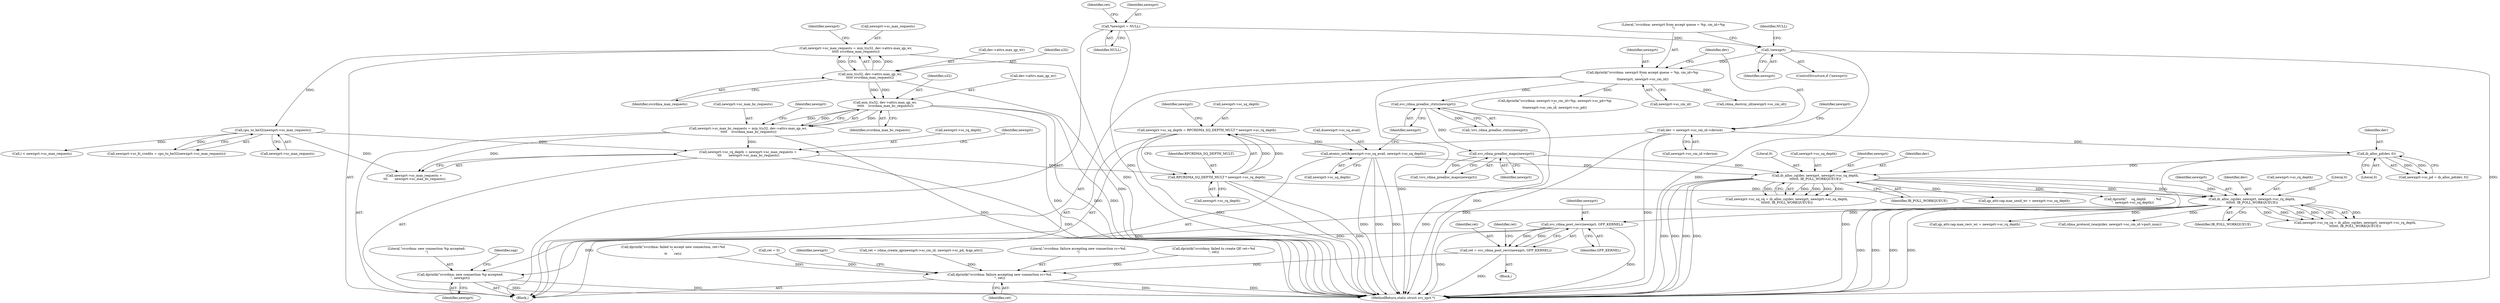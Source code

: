 digraph "0_linux_c70422f760c120480fee4de6c38804c72aa26bc1_44@API" {
"1000598" [label="(Call,svc_rdma_post_recv(newxprt, GFP_KERNEL))"];
"1000358" [label="(Call,ib_alloc_cq(dev, newxprt, newxprt->sc_rq_depth,\n\t\t\t\t\t0, IB_POLL_WORKQUEUE))"];
"1000337" [label="(Call,ib_alloc_cq(dev, newxprt, newxprt->sc_sq_depth,\n\t\t\t\t\t0, IB_POLL_WORKQUEUE))"];
"1000321" [label="(Call,ib_alloc_pd(dev, 0))"];
"1000184" [label="(Call,dev = newxprt->sc_cm_id->device)"];
"1000290" [label="(Call,svc_rdma_prealloc_maps(newxprt))"];
"1000285" [label="(Call,svc_rdma_prealloc_ctxts(newxprt))"];
"1000178" [label="(Call,dprintk(\"svcrdma: newxprt from accept queue = %p, cm_id=%p\n\",\n \t\tnewxprt, newxprt->sc_cm_id))"];
"1000174" [label="(Call,!newxprt)"];
"1000116" [label="(Call,*newxprt = NULL)"];
"1000275" [label="(Call,atomic_set(&newxprt->sc_sq_avail, newxprt->sc_sq_depth))"];
"1000266" [label="(Call,newxprt->sc_sq_depth = RPCRDMA_SQ_DEPTH_MULT * newxprt->sc_rq_depth)"];
"1000270" [label="(Call,RPCRDMA_SQ_DEPTH_MULT * newxprt->sc_rq_depth)"];
"1000255" [label="(Call,newxprt->sc_rq_depth = newxprt->sc_max_requests +\n \t\t\t       newxprt->sc_max_bc_requests)"];
"1000239" [label="(Call,cpu_to_be32(newxprt->sc_max_requests))"];
"1000223" [label="(Call,newxprt->sc_max_requests = min_t(u32, dev->attrs.max_qp_wr,\n\t\t\t\t\t svcrdma_max_requests))"];
"1000227" [label="(Call,min_t(u32, dev->attrs.max_qp_wr,\n\t\t\t\t\t svcrdma_max_requests))"];
"1000243" [label="(Call,newxprt->sc_max_bc_requests = min_t(u32, dev->attrs.max_qp_wr,\n \t\t\t\t\t    svcrdma_max_bc_requests))"];
"1000247" [label="(Call,min_t(u32, dev->attrs.max_qp_wr,\n \t\t\t\t\t    svcrdma_max_bc_requests))"];
"1000596" [label="(Call,ret = svc_rdma_post_recv(newxprt, GFP_KERNEL))"];
"1000764" [label="(Call,dprintk(\"svcrdma: failure accepting new connection rc=%d.\n\", ret))"];
"1000692" [label="(Call,dprintk(\"svcrdma: new connection %p accepted:\n\", newxprt))"];
"1000175" [label="(Identifier,newxprt)"];
"1000180" [label="(Identifier,newxprt)"];
"1000454" [label="(Call,dprintk(\"svcrdma: newxprt->sc_cm_id=%p, newxprt->sc_pd=%p\n\",\n\t\tnewxprt->sc_cm_id, newxprt->sc_pd))"];
"1000765" [label="(Literal,\"svcrdma: failure accepting new connection rc=%d.\n\")"];
"1000177" [label="(Identifier,NULL)"];
"1000235" [label="(Call,newxprt->sc_fc_credits = cpu_to_be32(newxprt->sc_max_requests))"];
"1000247" [label="(Call,min_t(u32, dev->attrs.max_qp_wr,\n \t\t\t\t\t    svcrdma_max_bc_requests))"];
"1000254" [label="(Identifier,svcrdma_max_bc_requests)"];
"1000692" [label="(Call,dprintk(\"svcrdma: new connection %p accepted:\n\", newxprt))"];
"1000276" [label="(Call,&newxprt->sc_sq_avail)"];
"1000696" [label="(Identifier,sap)"];
"1000256" [label="(Call,newxprt->sc_rq_depth)"];
"1000766" [label="(Identifier,ret)"];
"1000500" [label="(Call,dprintk(\"svcrdma: failed to create QP, ret=%d\n\", ret))"];
"1000361" [label="(Call,newxprt->sc_rq_depth)"];
"1000403" [label="(Call,qp_attr.cap.max_recv_wr = newxprt->sc_rq_depth)"];
"1000234" [label="(Identifier,svcrdma_max_requests)"];
"1000127" [label="(Identifier,ret)"];
"1000343" [label="(Literal,0)"];
"1000688" [label="(Call,dprintk(\"svcrdma: failed to accept new connection, ret=%d\n\",\n\t\t       ret))"];
"1000333" [label="(Call,newxprt->sc_sq_cq = ib_alloc_cq(dev, newxprt, newxprt->sc_sq_depth,\n\t\t\t\t\t0, IB_POLL_WORKQUEUE))"];
"1000275" [label="(Call,atomic_set(&newxprt->sc_sq_avail, newxprt->sc_sq_depth))"];
"1000270" [label="(Call,RPCRDMA_SQ_DEPTH_MULT * newxprt->sc_rq_depth)"];
"1000181" [label="(Call,newxprt->sc_cm_id)"];
"1000364" [label="(Literal,0)"];
"1000360" [label="(Identifier,newxprt)"];
"1000267" [label="(Call,newxprt->sc_sq_depth)"];
"1000280" [label="(Call,newxprt->sc_sq_depth)"];
"1000555" [label="(Call,rdma_protocol_iwarp(dev, newxprt->sc_cm_id->port_num))"];
"1000323" [label="(Literal,0)"];
"1000340" [label="(Call,newxprt->sc_sq_depth)"];
"1000317" [label="(Call,newxprt->sc_pd = ib_alloc_pd(dev, 0))"];
"1000284" [label="(Call,!svc_rdma_prealloc_ctxts(newxprt))"];
"1000597" [label="(Identifier,ret)"];
"1000337" [label="(Call,ib_alloc_cq(dev, newxprt, newxprt->sc_sq_depth,\n\t\t\t\t\t0, IB_POLL_WORKQUEUE))"];
"1000797" [label="(MethodReturn,static struct svc_xprt *)"];
"1000239" [label="(Call,cpu_to_be32(newxprt->sc_max_requests))"];
"1000126" [label="(Call,ret = 0)"];
"1000588" [label="(Call,i < newxprt->sc_max_requests)"];
"1000227" [label="(Call,min_t(u32, dev->attrs.max_qp_wr,\n\t\t\t\t\t svcrdma_max_requests))"];
"1000186" [label="(Call,newxprt->sc_cm_id->device)"];
"1000365" [label="(Identifier,IB_POLL_WORKQUEUE)"];
"1000116" [label="(Call,*newxprt = NULL)"];
"1000599" [label="(Identifier,newxprt)"];
"1000244" [label="(Call,newxprt->sc_max_bc_requests)"];
"1000285" [label="(Call,svc_rdma_prealloc_ctxts(newxprt))"];
"1000786" [label="(Call,rdma_destroy_id(newxprt->sc_cm_id))"];
"1000248" [label="(Identifier,u32)"];
"1000271" [label="(Identifier,RPCRDMA_SQ_DEPTH_MULT)"];
"1000764" [label="(Call,dprintk(\"svcrdma: failure accepting new connection rc=%d.\n\", ret))"];
"1000185" [label="(Identifier,dev)"];
"1000602" [label="(Identifier,ret)"];
"1000229" [label="(Call,dev->attrs.max_qp_wr)"];
"1000694" [label="(Identifier,newxprt)"];
"1000344" [label="(Identifier,IB_POLL_WORKQUEUE)"];
"1000223" [label="(Call,newxprt->sc_max_requests = min_t(u32, dev->attrs.max_qp_wr,\n\t\t\t\t\t svcrdma_max_requests))"];
"1000173" [label="(ControlStructure,if (!newxprt))"];
"1000339" [label="(Identifier,newxprt)"];
"1000272" [label="(Call,newxprt->sc_rq_depth)"];
"1000600" [label="(Identifier,GFP_KERNEL)"];
"1000113" [label="(Block,)"];
"1000237" [label="(Identifier,newxprt)"];
"1000240" [label="(Call,newxprt->sc_max_requests)"];
"1000394" [label="(Call,qp_attr.cap.max_send_wr = newxprt->sc_sq_depth)"];
"1000743" [label="(Call,dprintk(\"    sq_depth        : %d\n\", newxprt->sc_sq_depth))"];
"1000338" [label="(Identifier,dev)"];
"1000224" [label="(Call,newxprt->sc_max_requests)"];
"1000322" [label="(Identifier,dev)"];
"1000117" [label="(Identifier,newxprt)"];
"1000598" [label="(Call,svc_rdma_post_recv(newxprt, GFP_KERNEL))"];
"1000321" [label="(Call,ib_alloc_pd(dev, 0))"];
"1000249" [label="(Call,dev->attrs.max_qp_wr)"];
"1000118" [label="(Identifier,NULL)"];
"1000266" [label="(Call,newxprt->sc_sq_depth = RPCRDMA_SQ_DEPTH_MULT * newxprt->sc_rq_depth)"];
"1000289" [label="(Call,!svc_rdma_prealloc_maps(newxprt))"];
"1000770" [label="(Identifier,newxprt)"];
"1000184" [label="(Call,dev = newxprt->sc_cm_id->device)"];
"1000486" [label="(Call,ret = rdma_create_qp(newxprt->sc_cm_id, newxprt->sc_pd, &qp_attr))"];
"1000693" [label="(Literal,\"svcrdma: new connection %p accepted:\n\")"];
"1000596" [label="(Call,ret = svc_rdma_post_recv(newxprt, GFP_KERNEL))"];
"1000278" [label="(Identifier,newxprt)"];
"1000595" [label="(Block,)"];
"1000228" [label="(Identifier,u32)"];
"1000174" [label="(Call,!newxprt)"];
"1000243" [label="(Call,newxprt->sc_max_bc_requests = min_t(u32, dev->attrs.max_qp_wr,\n \t\t\t\t\t    svcrdma_max_bc_requests))"];
"1000193" [label="(Identifier,newxprt)"];
"1000257" [label="(Identifier,newxprt)"];
"1000179" [label="(Literal,\"svcrdma: newxprt from accept queue = %p, cm_id=%p\n\")"];
"1000178" [label="(Call,dprintk(\"svcrdma: newxprt from accept queue = %p, cm_id=%p\n\",\n \t\tnewxprt, newxprt->sc_cm_id))"];
"1000291" [label="(Identifier,newxprt)"];
"1000286" [label="(Identifier,newxprt)"];
"1000290" [label="(Call,svc_rdma_prealloc_maps(newxprt))"];
"1000259" [label="(Call,newxprt->sc_max_requests +\n \t\t\t       newxprt->sc_max_bc_requests)"];
"1000354" [label="(Call,newxprt->sc_rq_cq = ib_alloc_cq(dev, newxprt, newxprt->sc_rq_depth,\n\t\t\t\t\t0, IB_POLL_WORKQUEUE))"];
"1000358" [label="(Call,ib_alloc_cq(dev, newxprt, newxprt->sc_rq_depth,\n\t\t\t\t\t0, IB_POLL_WORKQUEUE))"];
"1000268" [label="(Identifier,newxprt)"];
"1000359" [label="(Identifier,dev)"];
"1000255" [label="(Call,newxprt->sc_rq_depth = newxprt->sc_max_requests +\n \t\t\t       newxprt->sc_max_bc_requests)"];
"1000598" -> "1000596"  [label="AST: "];
"1000598" -> "1000600"  [label="CFG: "];
"1000599" -> "1000598"  [label="AST: "];
"1000600" -> "1000598"  [label="AST: "];
"1000596" -> "1000598"  [label="CFG: "];
"1000598" -> "1000797"  [label="DDG: "];
"1000598" -> "1000797"  [label="DDG: "];
"1000598" -> "1000596"  [label="DDG: "];
"1000598" -> "1000596"  [label="DDG: "];
"1000358" -> "1000598"  [label="DDG: "];
"1000598" -> "1000692"  [label="DDG: "];
"1000358" -> "1000354"  [label="AST: "];
"1000358" -> "1000365"  [label="CFG: "];
"1000359" -> "1000358"  [label="AST: "];
"1000360" -> "1000358"  [label="AST: "];
"1000361" -> "1000358"  [label="AST: "];
"1000364" -> "1000358"  [label="AST: "];
"1000365" -> "1000358"  [label="AST: "];
"1000354" -> "1000358"  [label="CFG: "];
"1000358" -> "1000797"  [label="DDG: "];
"1000358" -> "1000797"  [label="DDG: "];
"1000358" -> "1000797"  [label="DDG: "];
"1000358" -> "1000797"  [label="DDG: "];
"1000358" -> "1000354"  [label="DDG: "];
"1000358" -> "1000354"  [label="DDG: "];
"1000358" -> "1000354"  [label="DDG: "];
"1000358" -> "1000354"  [label="DDG: "];
"1000358" -> "1000354"  [label="DDG: "];
"1000337" -> "1000358"  [label="DDG: "];
"1000337" -> "1000358"  [label="DDG: "];
"1000337" -> "1000358"  [label="DDG: "];
"1000270" -> "1000358"  [label="DDG: "];
"1000358" -> "1000403"  [label="DDG: "];
"1000358" -> "1000555"  [label="DDG: "];
"1000358" -> "1000692"  [label="DDG: "];
"1000337" -> "1000333"  [label="AST: "];
"1000337" -> "1000344"  [label="CFG: "];
"1000338" -> "1000337"  [label="AST: "];
"1000339" -> "1000337"  [label="AST: "];
"1000340" -> "1000337"  [label="AST: "];
"1000343" -> "1000337"  [label="AST: "];
"1000344" -> "1000337"  [label="AST: "];
"1000333" -> "1000337"  [label="CFG: "];
"1000337" -> "1000797"  [label="DDG: "];
"1000337" -> "1000797"  [label="DDG: "];
"1000337" -> "1000797"  [label="DDG: "];
"1000337" -> "1000797"  [label="DDG: "];
"1000337" -> "1000333"  [label="DDG: "];
"1000337" -> "1000333"  [label="DDG: "];
"1000337" -> "1000333"  [label="DDG: "];
"1000337" -> "1000333"  [label="DDG: "];
"1000337" -> "1000333"  [label="DDG: "];
"1000321" -> "1000337"  [label="DDG: "];
"1000290" -> "1000337"  [label="DDG: "];
"1000275" -> "1000337"  [label="DDG: "];
"1000337" -> "1000394"  [label="DDG: "];
"1000337" -> "1000743"  [label="DDG: "];
"1000321" -> "1000317"  [label="AST: "];
"1000321" -> "1000323"  [label="CFG: "];
"1000322" -> "1000321"  [label="AST: "];
"1000323" -> "1000321"  [label="AST: "];
"1000317" -> "1000321"  [label="CFG: "];
"1000321" -> "1000797"  [label="DDG: "];
"1000321" -> "1000317"  [label="DDG: "];
"1000321" -> "1000317"  [label="DDG: "];
"1000184" -> "1000321"  [label="DDG: "];
"1000184" -> "1000113"  [label="AST: "];
"1000184" -> "1000186"  [label="CFG: "];
"1000185" -> "1000184"  [label="AST: "];
"1000186" -> "1000184"  [label="AST: "];
"1000193" -> "1000184"  [label="CFG: "];
"1000184" -> "1000797"  [label="DDG: "];
"1000184" -> "1000797"  [label="DDG: "];
"1000290" -> "1000289"  [label="AST: "];
"1000290" -> "1000291"  [label="CFG: "];
"1000291" -> "1000290"  [label="AST: "];
"1000289" -> "1000290"  [label="CFG: "];
"1000290" -> "1000797"  [label="DDG: "];
"1000290" -> "1000289"  [label="DDG: "];
"1000285" -> "1000290"  [label="DDG: "];
"1000285" -> "1000284"  [label="AST: "];
"1000285" -> "1000286"  [label="CFG: "];
"1000286" -> "1000285"  [label="AST: "];
"1000284" -> "1000285"  [label="CFG: "];
"1000285" -> "1000797"  [label="DDG: "];
"1000285" -> "1000284"  [label="DDG: "];
"1000178" -> "1000285"  [label="DDG: "];
"1000178" -> "1000113"  [label="AST: "];
"1000178" -> "1000181"  [label="CFG: "];
"1000179" -> "1000178"  [label="AST: "];
"1000180" -> "1000178"  [label="AST: "];
"1000181" -> "1000178"  [label="AST: "];
"1000185" -> "1000178"  [label="CFG: "];
"1000178" -> "1000797"  [label="DDG: "];
"1000174" -> "1000178"  [label="DDG: "];
"1000178" -> "1000454"  [label="DDG: "];
"1000178" -> "1000786"  [label="DDG: "];
"1000174" -> "1000173"  [label="AST: "];
"1000174" -> "1000175"  [label="CFG: "];
"1000175" -> "1000174"  [label="AST: "];
"1000177" -> "1000174"  [label="CFG: "];
"1000179" -> "1000174"  [label="CFG: "];
"1000174" -> "1000797"  [label="DDG: "];
"1000174" -> "1000797"  [label="DDG: "];
"1000116" -> "1000174"  [label="DDG: "];
"1000116" -> "1000113"  [label="AST: "];
"1000116" -> "1000118"  [label="CFG: "];
"1000117" -> "1000116"  [label="AST: "];
"1000118" -> "1000116"  [label="AST: "];
"1000127" -> "1000116"  [label="CFG: "];
"1000116" -> "1000797"  [label="DDG: "];
"1000275" -> "1000113"  [label="AST: "];
"1000275" -> "1000280"  [label="CFG: "];
"1000276" -> "1000275"  [label="AST: "];
"1000280" -> "1000275"  [label="AST: "];
"1000286" -> "1000275"  [label="CFG: "];
"1000275" -> "1000797"  [label="DDG: "];
"1000275" -> "1000797"  [label="DDG: "];
"1000275" -> "1000797"  [label="DDG: "];
"1000266" -> "1000275"  [label="DDG: "];
"1000266" -> "1000113"  [label="AST: "];
"1000266" -> "1000270"  [label="CFG: "];
"1000267" -> "1000266"  [label="AST: "];
"1000270" -> "1000266"  [label="AST: "];
"1000278" -> "1000266"  [label="CFG: "];
"1000266" -> "1000797"  [label="DDG: "];
"1000270" -> "1000266"  [label="DDG: "];
"1000270" -> "1000266"  [label="DDG: "];
"1000270" -> "1000272"  [label="CFG: "];
"1000271" -> "1000270"  [label="AST: "];
"1000272" -> "1000270"  [label="AST: "];
"1000270" -> "1000797"  [label="DDG: "];
"1000270" -> "1000797"  [label="DDG: "];
"1000255" -> "1000270"  [label="DDG: "];
"1000255" -> "1000113"  [label="AST: "];
"1000255" -> "1000259"  [label="CFG: "];
"1000256" -> "1000255"  [label="AST: "];
"1000259" -> "1000255"  [label="AST: "];
"1000268" -> "1000255"  [label="CFG: "];
"1000255" -> "1000797"  [label="DDG: "];
"1000239" -> "1000255"  [label="DDG: "];
"1000243" -> "1000255"  [label="DDG: "];
"1000239" -> "1000235"  [label="AST: "];
"1000239" -> "1000240"  [label="CFG: "];
"1000240" -> "1000239"  [label="AST: "];
"1000235" -> "1000239"  [label="CFG: "];
"1000239" -> "1000235"  [label="DDG: "];
"1000223" -> "1000239"  [label="DDG: "];
"1000239" -> "1000259"  [label="DDG: "];
"1000239" -> "1000588"  [label="DDG: "];
"1000223" -> "1000113"  [label="AST: "];
"1000223" -> "1000227"  [label="CFG: "];
"1000224" -> "1000223"  [label="AST: "];
"1000227" -> "1000223"  [label="AST: "];
"1000237" -> "1000223"  [label="CFG: "];
"1000223" -> "1000797"  [label="DDG: "];
"1000227" -> "1000223"  [label="DDG: "];
"1000227" -> "1000223"  [label="DDG: "];
"1000227" -> "1000223"  [label="DDG: "];
"1000227" -> "1000234"  [label="CFG: "];
"1000228" -> "1000227"  [label="AST: "];
"1000229" -> "1000227"  [label="AST: "];
"1000234" -> "1000227"  [label="AST: "];
"1000227" -> "1000797"  [label="DDG: "];
"1000227" -> "1000247"  [label="DDG: "];
"1000227" -> "1000247"  [label="DDG: "];
"1000243" -> "1000113"  [label="AST: "];
"1000243" -> "1000247"  [label="CFG: "];
"1000244" -> "1000243"  [label="AST: "];
"1000247" -> "1000243"  [label="AST: "];
"1000257" -> "1000243"  [label="CFG: "];
"1000243" -> "1000797"  [label="DDG: "];
"1000247" -> "1000243"  [label="DDG: "];
"1000247" -> "1000243"  [label="DDG: "];
"1000247" -> "1000243"  [label="DDG: "];
"1000243" -> "1000259"  [label="DDG: "];
"1000247" -> "1000254"  [label="CFG: "];
"1000248" -> "1000247"  [label="AST: "];
"1000249" -> "1000247"  [label="AST: "];
"1000254" -> "1000247"  [label="AST: "];
"1000247" -> "1000797"  [label="DDG: "];
"1000247" -> "1000797"  [label="DDG: "];
"1000247" -> "1000797"  [label="DDG: "];
"1000596" -> "1000595"  [label="AST: "];
"1000597" -> "1000596"  [label="AST: "];
"1000602" -> "1000596"  [label="CFG: "];
"1000596" -> "1000797"  [label="DDG: "];
"1000596" -> "1000764"  [label="DDG: "];
"1000764" -> "1000113"  [label="AST: "];
"1000764" -> "1000766"  [label="CFG: "];
"1000765" -> "1000764"  [label="AST: "];
"1000766" -> "1000764"  [label="AST: "];
"1000770" -> "1000764"  [label="CFG: "];
"1000764" -> "1000797"  [label="DDG: "];
"1000764" -> "1000797"  [label="DDG: "];
"1000688" -> "1000764"  [label="DDG: "];
"1000500" -> "1000764"  [label="DDG: "];
"1000126" -> "1000764"  [label="DDG: "];
"1000486" -> "1000764"  [label="DDG: "];
"1000692" -> "1000113"  [label="AST: "];
"1000692" -> "1000694"  [label="CFG: "];
"1000693" -> "1000692"  [label="AST: "];
"1000694" -> "1000692"  [label="AST: "];
"1000696" -> "1000692"  [label="CFG: "];
"1000692" -> "1000797"  [label="DDG: "];
"1000692" -> "1000797"  [label="DDG: "];
}
